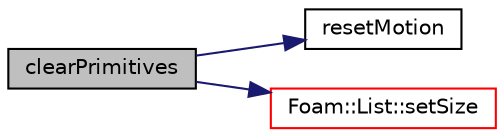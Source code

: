 digraph "clearPrimitives"
{
  bgcolor="transparent";
  edge [fontname="Helvetica",fontsize="10",labelfontname="Helvetica",labelfontsize="10"];
  node [fontname="Helvetica",fontsize="10",shape=record];
  rankdir="LR";
  Node1 [label="clearPrimitives",height=0.2,width=0.4,color="black", fillcolor="grey75", style="filled", fontcolor="black"];
  Node1 -> Node2 [color="midnightblue",fontsize="10",style="solid",fontname="Helvetica"];
  Node2 [label="resetMotion",height=0.2,width=0.4,color="black",URL="$a01957.html#a1a1f29f9039b5987cc6e8109f5827c1c",tooltip="Reset motion. "];
  Node1 -> Node3 [color="midnightblue",fontsize="10",style="solid",fontname="Helvetica"];
  Node3 [label="Foam::List::setSize",height=0.2,width=0.4,color="red",URL="$a01395.html#aedb985ffeaf1bdbfeccc2a8730405703",tooltip="Reset size of List. "];
}
